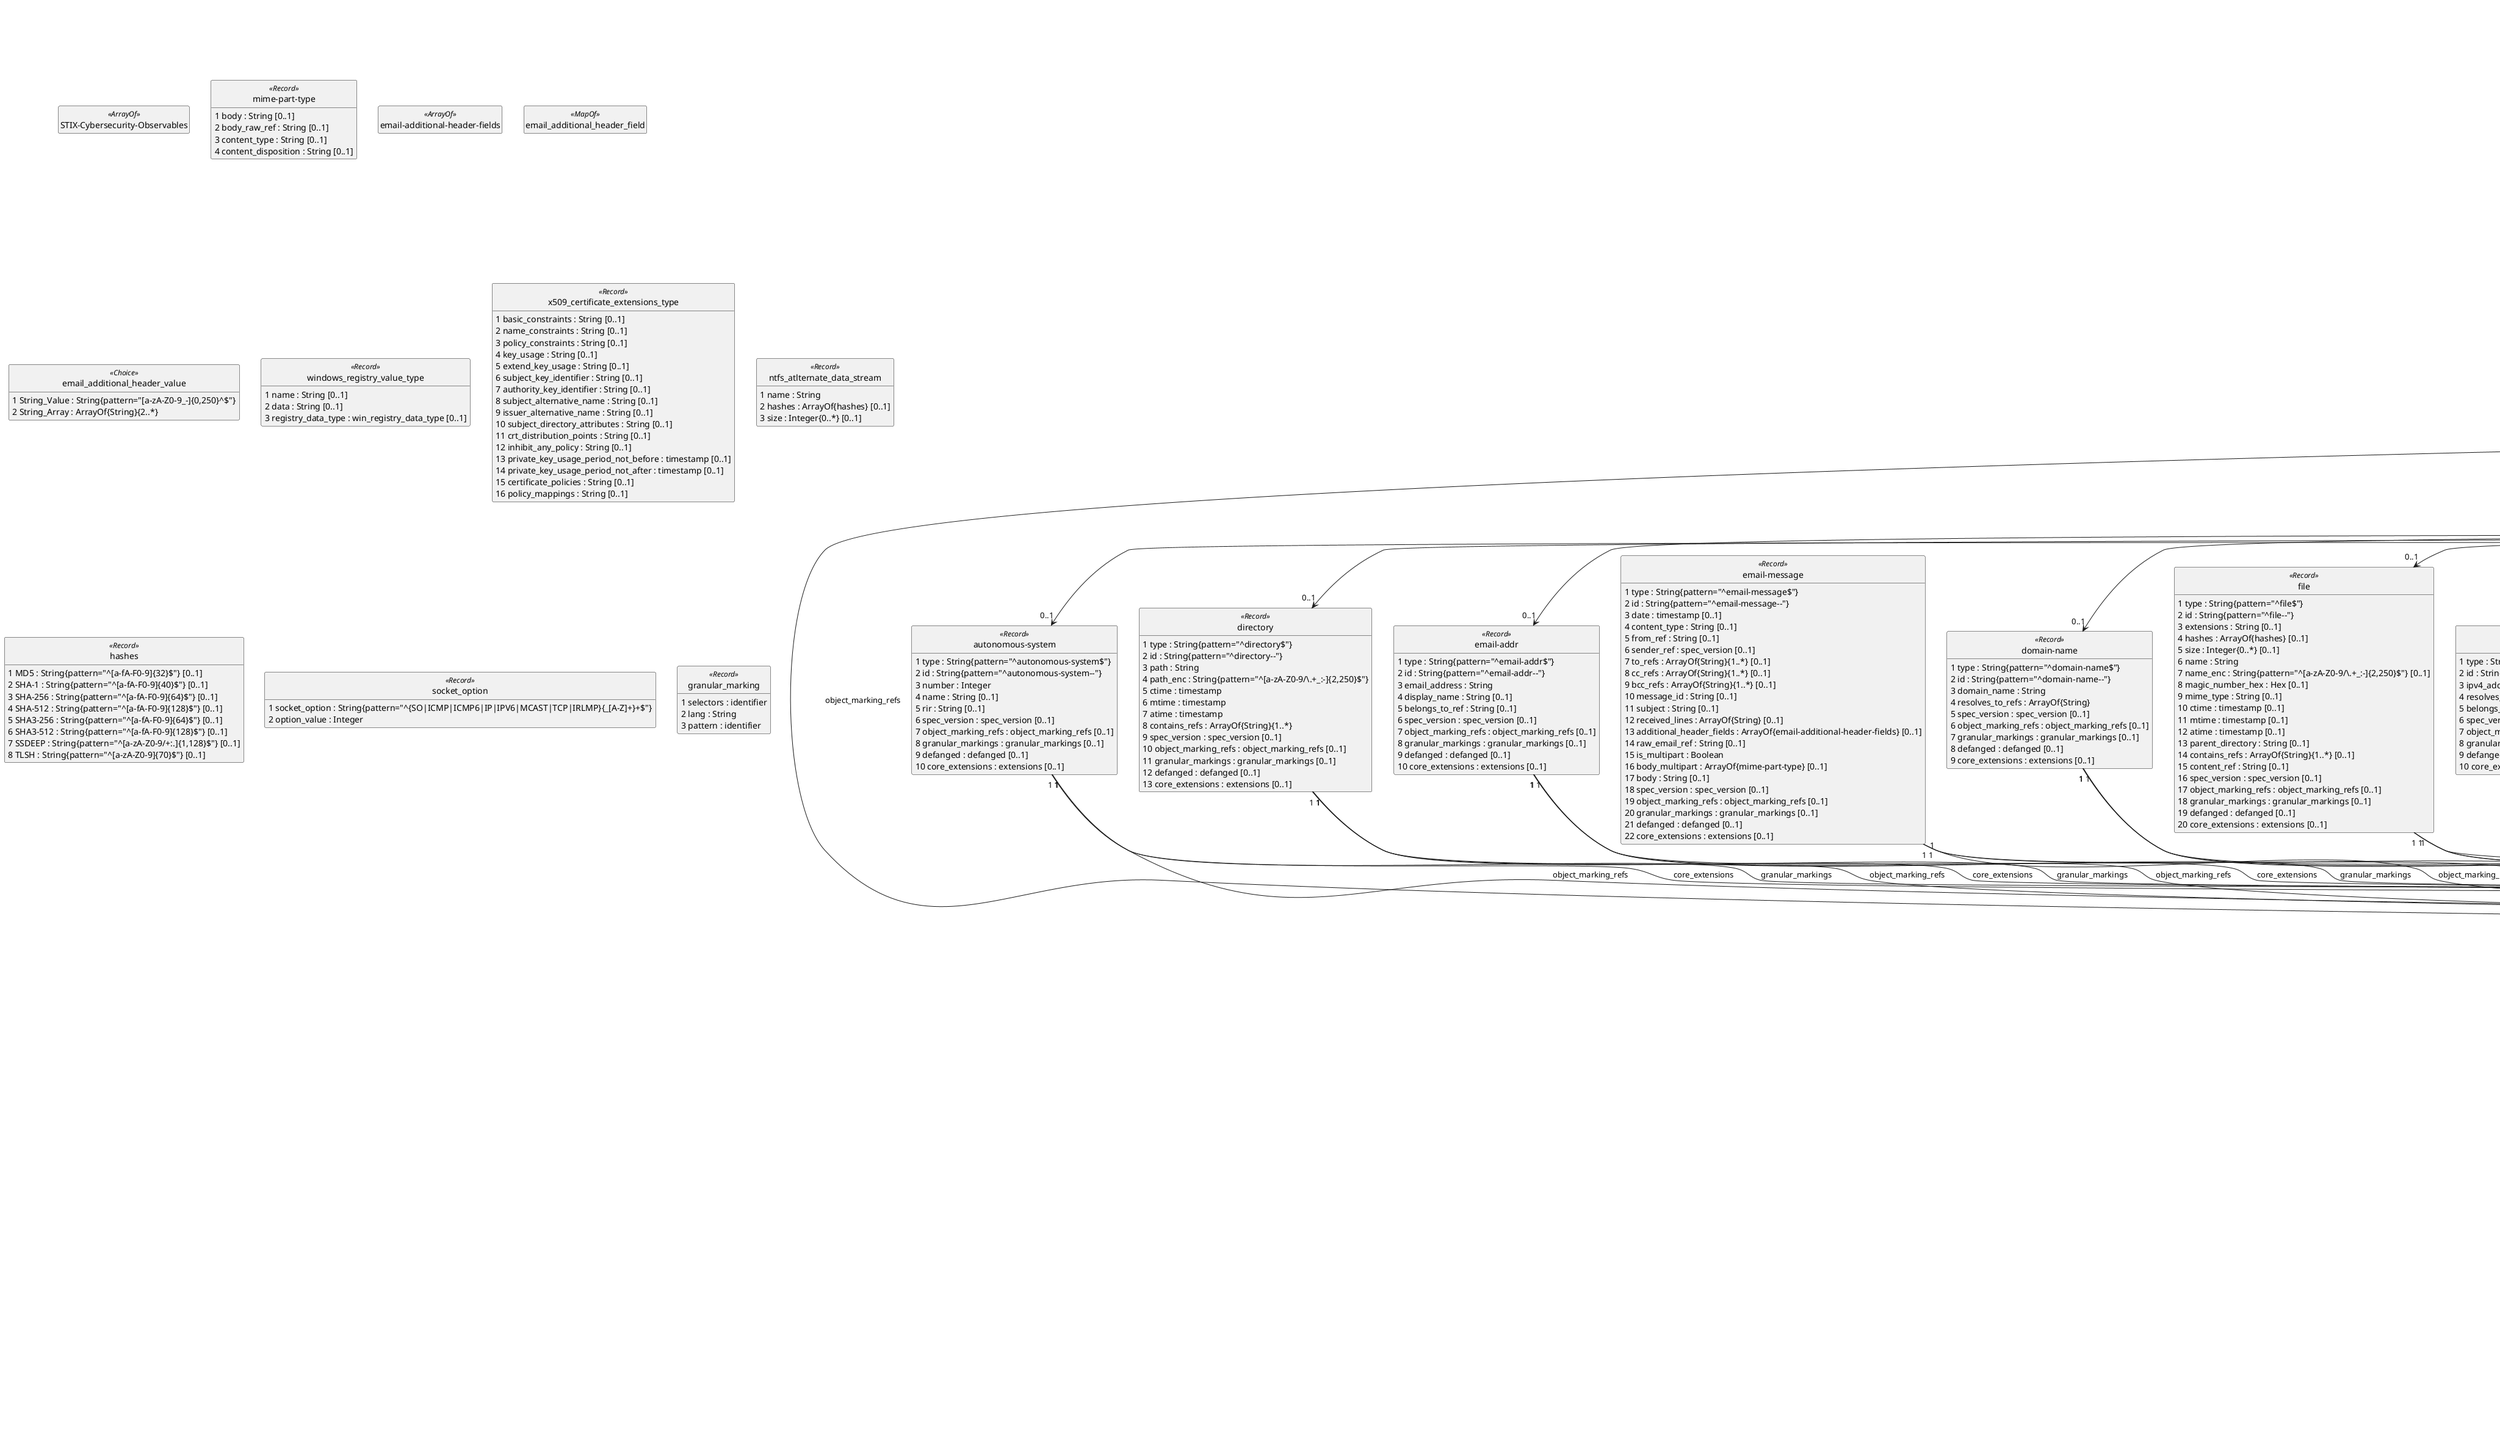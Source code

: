 @startuml
' package: https://openc2_stix_sco
' version: 0-wd01 
' title: STIX SCO Core jadn
' exports: ['STIX-Cybersecurity-Observables', 'SCO', 'artifact', 'autonomous_system', 'directory', 'domain_name', 'email_addr', 'email_message', 'file', 'ipv4_addr', 'ipv6_addr', 'mac_addr', 'mutex', 'network_traffic', 'process', 'software', 'url', 'user_account', 'windows_registry_key']
' config: {'$MaxBinary': 5555, '$MaxString': 5555, '$MaxElements': 555, '$Sys': '$', '$TypeName': '^[A-Za-z][-:_A-Za-z0-9]{0,63}$', '$FieldName': '^[A-Za-z][-:_A-Za-z0-9]{0,63}$', '$NSID': '^[A-Za-z][A-Za-z0-9]{0,7}$'}

' !theme spacelab
hide empty members
hide circle

class "STIX-Cybersecurity-Observables" as n0 <<ArrayOf>>
class "SCO" as n1 <<Choice>>
  n1 : 1 Artifact : artifact [0..1]
  n1 : 2 Autonomous-System : autonomous-system [0..1]
  n1 : 3 Directory : directory [0..1]
  n1 : 4 Domain-Name : domain-name [0..1]
  n1 : 5 Email-Addr : email-addr [0..1]
  n1 : 6 File : file [0..1]
  n1 : 7 IPv4-Addr : ipv4-addr [0..1]
  n1 : 8 IPv6-Addr : ipv6-addr [0..1]
  n1 : 9 Mac-Addr : mac-addr [0..1]
  n1 : 10 Mutex : mutex [0..1]
  n1 : 11 Network-Traffic : network-traffic [0..1]
  n1 : 12 Process : process [0..1]
  n1 : 13 Software : software [0..1]
  n1 : 14 URL : url [0..1]
  n1 : 15 User-Account : user-account [0..1]
  n1 : 16 Windows-Registry-Key : windows-registry-key [0..1]
  n1 : 17 X509-Certificate : x509-certificate [0..1]
class "artifact" as n2 <<Record>>
  n2 : 1 type : String{pattern="^artifact$"}
  n2 : 2 id : String{pattern="^artifact--"}
  n2 : 3 mime_type : String{pattern="^{application|audio|font|image|message|model|multipart|text|video}/[a-zA-Z0-9.+_-]+"}
  n2 : 4 payload_bin : Binary [0..1]
  n2 : 5 url : url
  n2 : 6 hashes : ArrayOf{hashes} [0..1]
  n2 : 7 encryption_algorithm : encryption_algorithm_enum [0..1]
  n2 : 8 decryption_key : String [0..1]
  n2 : 9 spec_version : spec_version [0..1]
  n2 : 10 object_marking_refs : object_marking_refs [0..1]
  n2 : 11 granular_markings : granular_markings [0..1]
  n2 : 12 defanged : defanged [0..1]
  n2 : 13 core_extensions : extensions [0..1]
class "autonomous-system" as n4 <<Record>>
  n4 : 1 type : String{pattern="^autonomous-system$"}
  n4 : 2 id : String{pattern="^autonomous-system--"}
  n4 : 3 number : Integer
  n4 : 4 name : String [0..1]
  n4 : 5 rir : String [0..1]
  n4 : 6 spec_version : spec_version [0..1]
  n4 : 7 object_marking_refs : object_marking_refs [0..1]
  n4 : 8 granular_markings : granular_markings [0..1]
  n4 : 9 defanged : defanged [0..1]
  n4 : 10 core_extensions : extensions [0..1]
class "directory" as n5 <<Record>>
  n5 : 1 type : String{pattern="^directory$"}
  n5 : 2 id : String{pattern="^directory--"}
  n5 : 3 path : String
  n5 : 4 path_enc : String{pattern="^[a-zA-Z0-9/\\.+_:-]{2,250}$"}
  n5 : 5 ctime : timestamp
  n5 : 6 mtime : timestamp
  n5 : 7 atime : timestamp
  n5 : 8 contains_refs : ArrayOf{String}{1..*}
  n5 : 9 spec_version : spec_version [0..1]
  n5 : 10 object_marking_refs : object_marking_refs [0..1]
  n5 : 11 granular_markings : granular_markings [0..1]
  n5 : 12 defanged : defanged [0..1]
  n5 : 13 core_extensions : extensions [0..1]
class "domain-name" as n6 <<Record>>
  n6 : 1 type : String{pattern="^domain-name$"}
  n6 : 2 id : String{pattern="^domain-name--"}
  n6 : 3 domain_name : String
  n6 : 4 resolves_to_refs : ArrayOf{String}
  n6 : 5 spec_version : spec_version [0..1]
  n6 : 6 object_marking_refs : object_marking_refs [0..1]
  n6 : 7 granular_markings : granular_markings [0..1]
  n6 : 8 defanged : defanged [0..1]
  n6 : 9 core_extensions : extensions [0..1]
class "email-addr" as n7 <<Record>>
  n7 : 1 type : String{pattern="^email-addr$"}
  n7 : 2 id : String{pattern="^email-addr--"}
  n7 : 3 email_address : String
  n7 : 4 display_name : String [0..1]
  n7 : 5 belongs_to_ref : String [0..1]
  n7 : 6 spec_version : spec_version [0..1]
  n7 : 7 object_marking_refs : object_marking_refs [0..1]
  n7 : 8 granular_markings : granular_markings [0..1]
  n7 : 9 defanged : defanged [0..1]
  n7 : 10 core_extensions : extensions [0..1]
class "email-message" as n8 <<Record>>
  n8 : 1 type : String{pattern="^email-message$"}
  n8 : 2 id : String{pattern="^email-message--"}
  n8 : 3 date : timestamp [0..1]
  n8 : 4 content_type : String [0..1]
  n8 : 5 from_ref : String [0..1]
  n8 : 6 sender_ref : spec_version [0..1]
  n8 : 7 to_refs : ArrayOf{String}{1..*} [0..1]
  n8 : 8 cc_refs : ArrayOf{String}{1..*} [0..1]
  n8 : 9 bcc_refs : ArrayOf{String}{1..*} [0..1]
  n8 : 10 message_id : String [0..1]
  n8 : 11 subject : String [0..1]
  n8 : 12 received_lines : ArrayOf{String} [0..1]
  n8 : 13 additional_header_fields : ArrayOf{email-additional-header-fields} [0..1]
  n8 : 14 raw_email_ref : String [0..1]
  n8 : 15 is_multipart : Boolean
  n8 : 16 body_multipart : ArrayOf{mime-part-type} [0..1]
  n8 : 17 body : String [0..1]
  n8 : 18 spec_version : spec_version [0..1]
  n8 : 19 object_marking_refs : object_marking_refs [0..1]
  n8 : 20 granular_markings : granular_markings [0..1]
  n8 : 21 defanged : defanged [0..1]
  n8 : 22 core_extensions : extensions [0..1]
class "file" as n9 <<Record>>
  n9 : 1 type : String{pattern="^file$"}
  n9 : 2 id : String{pattern="^file--"}
  n9 : 3 extensions : String [0..1]
  n9 : 4 hashes : ArrayOf{hashes} [0..1]
  n9 : 5 size : Integer{0..*} [0..1]
  n9 : 6 name : String
  n9 : 7 name_enc : String{pattern="^[a-zA-Z0-9/\\.+_:-]{2,250}$"} [0..1]
  n9 : 8 magic_number_hex : Hex [0..1]
  n9 : 9 mime_type : String [0..1]
  n9 : 10 ctime : timestamp [0..1]
  n9 : 11 mtime : timestamp [0..1]
  n9 : 12 atime : timestamp [0..1]
  n9 : 13 parent_directory : String [0..1]
  n9 : 14 contains_refs : ArrayOf{String}{1..*} [0..1]
  n9 : 15 content_ref : String [0..1]
  n9 : 16 spec_version : spec_version [0..1]
  n9 : 17 object_marking_refs : object_marking_refs [0..1]
  n9 : 18 granular_markings : granular_markings [0..1]
  n9 : 19 defanged : defanged [0..1]
  n9 : 20 core_extensions : extensions [0..1]
class "ipv4-addr" as n10 <<Record>>
  n10 : 1 type : String{pattern="^ipv4-addr$"}
  n10 : 2 id : String{pattern="^ipv4-addr--"}
  n10 : 3 ipv4_addr : String{pattern="^{{[0-9]|[1-9][0-9]|1[0-9]{2}|2[0-4][0-9]|25[0-5]}\\.}{3}{[0-9]|[1-9][0-9]|1[0-9]{2}|2[0-4][0-9]|25[0-5]}{\\/{3[0-2]|[1-2][0-9]|[0-9]}}?$"}{1..*}
  n10 : 4 resolves_to_refs : ArrayOf{String}
  n10 : 5 belongs_to_refs : String
  n10 : 6 spec_version : spec_version [0..1]
  n10 : 7 object_marking_refs : object_marking_refs [0..1]
  n10 : 8 granular_markings : granular_markings [0..1]
  n10 : 9 defanged : defanged [0..1]
  n10 : 10 core_extensions : extensions [0..1]
class "ipv6-addr" as n11 <<Record>>
  n11 : 1 type : String{pattern="^ipv6-addr$"}
  n11 : 2 id : String{pattern="^ipv6-addr--"}
  n11 : 3 ipv6_addr : String{pattern="^s*{{{[0-9A-Fa-f]{1,4}:}{7}{[0-9A-Fa-f]{1,4}|:}}|{{[0-9A-Fa-f]{1,4}:}{6}{:[0-9A-Fa-f]{1,4}|{{25[0-5]|2[0-4]d|1dd|[1-9]?d}{.{25[0-5]|2[0-4]d|1dd|[1-9]?d}}{3}}|:}}|{{[0-9A-Fa-f]{1,4}:}{5}{{{:[0-9A-Fa-f]{1,4}}{1,2}}|:{{25[0-5]|2[0-4]d|1dd|[1-9]?d}{.{25[0-5]|2[0-4]d|1dd|[1-9]?d}}{3}}|:}}|{{[0-9A-Fa-f]{1,4}:}{4}{{{:[0-9A-Fa-f]{1,4}}{1,3}}|{{:[0-9A-Fa-f]{1,4}}?:{{25[0-5]|2[0-4]d|1dd|[1-9]?d}{.{25[0-5]|2[0-4]d|1dd|[1-9]?d}}{3}}}|:}}|{{[0-9A-Fa-f]{1,4}:}{3}{{{:[0-9A-Fa-f]{1,4}}{1,4}}|{{:[0-9A-Fa-f]{1,4}}{0,2}:{{25[0-5]|2[0-4]d|1dd|[1-9]?d}{.{25[0-5]|2[0-4]d|1dd|[1-9]?d}}{3}}}|:}}|{{[0-9A-Fa-f]{1,4}:}{2}{{{:[0-9A-Fa-f]{1,4}}{1,5}}|{{:[0-9A-Fa-f]{1,4}}{0,3}:{{25[0-5]|2[0-4]d|1dd|[1-9]?d}{.{25[0-5]|2[0-4]d|1dd|[1-9]?d}}{3}}}|:}}|{{[0-9A-Fa-f]{1,4}:}{1}{{{:[0-9A-Fa-f]{1,4}}{1,6}}|{{:[0-9A-Fa-f]{1,4}}{0,4}:{{25[0-5]|2[0-4]d|1dd|[1-9]?d}{.{25[0-5]|2[0-4]d|1dd|[1-9]?d}}{3}}}|:}}|{:{{{:[0-9A-Fa-f]{1,4}}{1,7}}|{{:[0-9A-Fa-f]{1,4}}{0,5}:{{25[0-5]|2[0-4]d|1dd|[1-9]?d}{.{25[0-5]|2[0-4]d|1dd|[1-9]?d}}{3}}}|:}}}{%.+}?s*{\\/{12[0-8]|1[0-1][0-9]|[1-9][0-9]|[0-9]}}?$"}{1..*}
  n11 : 4 resolves_to_refs : ArrayOf{String}
  n11 : 5 belongs_to_refs : ArrayOf{String}
  n11 : 6 spec_version : spec_version [0..1]
  n11 : 7 object_marking_refs : object_marking_refs [0..1]
  n11 : 8 granular_markings : granular_markings [0..1]
  n11 : 9 defanged : defanged [0..1]
  n11 : 10 core_extensions : extensions [0..1]
class "mac-addr" as n12 <<Record>>
  n12 : 1 type : String{pattern="^mac-addr$"}
  n12 : 2 id : String{pattern="^mac-addr--"}
  n12 : 3 mac_address_value : String{pattern="^{[0-9a-f]{2}[:]}{5}{[0-9a-f]{2}}$"}
  n12 : 4 spec_version : spec_version [0..1]
  n12 : 5 object_marking_refs : object_marking_refs [0..1]
  n12 : 6 granular_markings : granular_markings [0..1]
  n12 : 7 defanged : defanged [0..1]
  n12 : 8 core_extensions : extensions [0..1]
class "mutex" as n13 <<Record>>
  n13 : 1 type : String{pattern="^mutex$"}
  n13 : 2 id : String{pattern="^mutex--"}
  n13 : 3 name : String
  n13 : 4 spec_version : spec_version [0..1]
  n13 : 5 object_marking_refs : object_marking_refs [0..1]
  n13 : 6 granular_markings : granular_markings [0..1]
  n13 : 7 defanged : defanged [0..1]
  n13 : 8 core_extensions : extensions [0..1]
class "network-traffic" as n14 <<Record>>
  n14 : 1 type : String{pattern="^network-traffic$"}
  n14 : 2 id : String{pattern="^network-traffic--"}
  n14 : 3 extensions : network_traffic_extensions_dictionary [0..1]
  n14 : 4 start : String{pattern="^[0-9]{4}-[0-9]{2}-[0-9]{2}T[0-9]{2}:[0-9]{2}:[0-9]{2}Z"}
  n14 : 5 stop : String{pattern="^[0-9]{4}-[0-9]{2}-[0-9]{2}T[0-9]{2}:[0-9]{2}:[0-9]{2}Z"}
  n14 : 6 is_active : Boolean
  n14 : 7 src_port : Integer{0..65535}
  n14 : 8 dst_port : Integer{0..65535} [0..1]
  n14 : 9 protocols : ArrayOf{String}{1..*}
  n14 : 10 src_byte_count : Integer [0..1]
  n14 : 11 dst_byte_count : Integer [0..1]
  n14 : 12 src_packets : Integer [0..1]
  n14 : 13 dst_packets : Integer [0..1]
  n14 : 14 ipfix : ipfix_choice [0..1]
  n14 : 15 src_payload_ref : String [0..1]
  n14 : 16 dst_payload_ref : String [0..1]
  n14 : 17 encapsulates_refs : ArrayOf{String}{1..*}
  n14 : 18 encapsulated_by_ref : String [0..1]
  n14 : 19 spec_version : spec_version [0..1]
  n14 : 20 object_marking_refs : object_marking_refs [0..1]
  n14 : 21 granular_markings : granular_markings [0..1]
  n14 : 22 defanged : defanged [0..1]
  n14 : 23 core_extensions : extensions [0..1]
class "ipfix_choice" as n15 <<Choice>>
  n15 : 1 ipfix_string : String
  n15 : 2 ipfix_integer : Integer
class "process" as n16 <<Record>>
  n16 : 1 type : String{pattern="^process$"}
  n16 : 2 id : String{pattern="^process--"}
  n16 : 3 extensions : process_extensions_dictionary [0..1]
  n16 : 4 is_hidden : Boolean [0..1]
  n16 : 5 pid : Integer [0..1]
  n16 : 6 created_time : timestamp [0..1]
  n16 : 7 cwd : String [0..1]
  n16 : 8 command_line : String [0..1]
  n16 : 9 environment_variables : ArrayOf{String} [0..1]
  n16 : 10 opened_connection_refs : String [0..1]
  n16 : 11 creator_user_ref : ArrayOf{String}{1..*} [0..1]
  n16 : 12 image_ref : String [0..1]
  n16 : 13 parent_ref : String [0..1]
  n16 : 14 child_refs : ArrayOf{String}{1..*} [0..1]
  n16 : 15 spec_version : spec_version [0..1]
  n16 : 16 object_marking_refs : object_marking_refs [0..1]
  n16 : 17 granular_markings : granular_markings [0..1]
  n16 : 18 defanged : defanged [0..1]
  n16 : 19 core_extensions : extensions [0..1]
class "software" as n17 <<Record>>
  n17 : 1 type : String{pattern="^software$"}
  n17 : 2 id : String
  n17 : 3 name : String{1..*}
  n17 : 4 cpe : String{pattern="cpe:2\\.3:[aho\\*\\-]{:{{{\\?*|\\*?}{[a-zA-Z0-9\\-\\._]|{\\\\[\\\\\\*\\?!\"#$$%&'\\{\\}\\+,/:;<=>@\\[\\]\\^`\\{\\|}~]}}+{\\?*|\\*?}}|[\\*\\-]}}{5}{:{{[a-zA-Z]{2,3}{-{[a-zA-Z]{2}|[0-9]{3}}}?}|[\\*\\-]}}{:{{{\\?*|\\*?}{[a-zA-Z0-9\\-\\._]|{\\\\[\\\\\\*\\?!\"#$$%&'\\{\\}\\+,/:;<=>@\\[\\]\\^`\\{\\|}~]}}+{\\?*|\\*?}}|[\\*\\-]}}{4}"}
  n17 : 5 swid : String
  n17 : 6 languages : ArrayOf{String}
  n17 : 7 vendor : String
  n17 : 8 version : String
  n17 : 9 spec_version : spec_version [0..1]
  n17 : 10 object_marking_refs : object_marking_refs [0..1]
  n17 : 11 granular_markings : granular_markings [0..1]
  n17 : 12 defanged : defanged [0..1]
  n17 : 13 core_extensions : extensions [0..1]
class "user-account" as n18 <<Record>>
  n18 : 1 type : String{pattern="^user-account$"}
  n18 : 2 id : String{pattern="^user-account--"}
  n18 : 3 user_account_extensions : user_account_extensions_dictionary [0..1]
  n18 : 4 user_id : String [0..1]
  n18 : 5 credential : String [0..1]
  n18 : 6 account_login : String [0..1]
  n18 : 7 account_type : String [0..1]
  n18 : 8 display_name : String [0..1]
  n18 : 9 is_service_account : Boolean [0..1]
  n18 : 10 is_privileged : Boolean [0..1]
  n18 : 11 can_escalate_privs : Boolean [0..1]
  n18 : 12 is_disabled : Boolean [0..1]
  n18 : 13 account_created : timestamp [0..1]
  n18 : 14 account_expires : timestamp [0..1]
  n18 : 15 credential_last_changed : timestamp [0..1]
  n18 : 16 account_first_login : timestamp [0..1]
  n18 : 17 account_last_login : timestamp [0..1]
  n18 : 18 spec_version : spec_version [0..1]
  n18 : 19 object_marking_refs : object_marking_refs [0..1]
  n18 : 20 granular_markings : granular_markings [0..1]
  n18 : 21 defanged : defanged [0..1]
  n18 : 22 core_extensions : extensions [0..1]
class "url" as n19 <<Record>>
  n19 : 1 type : String{pattern="^url$"}
  n19 : 2 id : String{pattern="^url"}
  n19 : 3 url_value : String{pattern="^{{[^:/?#]+}:}?{//{[^/?#]*}}?{[^?#]*}{\?{[^#]*}}?{#{.*}}?"}
  n19 : 4 spec_version : spec_version [0..1]
  n19 : 5 object_marking_refs : object_marking_refs [0..1]
  n19 : 6 granular_markings : granular_markings [0..1]
  n19 : 7 defanged : defanged [0..1]
  n19 : 8 core_extensions : extensions [0..1]
class "windows-registry-key" as n20 <<Record>>
  n20 : 1 type : String{pattern="^windows-registry-key$"}
  n20 : 2 id : String{pattern="^windows-registry-key--"}
  n20 : 3 key : String{pattern="^{{?!{{^|, }{HKLM|HKCC|HKCR|HKCU|HKU|hklm|hkcc|hkcr|hkcu|hku}}+$}.}*$"}
  n20 : 4 registry_values : ArrayOf{windows_registry_value_type} [0..1]
  n20 : 5 modified_time : timestamp [0..1]
  n20 : 6 creator_user_ref : String [0..1]
  n20 : 7 number_of_subkeys : Integer [0..1]
  n20 : 8 spec_version : spec_version [0..1]
  n20 : 9 object_marking_refs : object_marking_refs [0..1]
  n20 : 10 granular_markings : granular_markings [0..1]
  n20 : 11 defanged : defanged [0..1]
  n20 : 12 core_extensions : extensions [0..1]
class "x509-certificate" as n21 <<Record>>
  n21 : 1 type : String{pattern="^x509-certificate$"}
  n21 : 2 id : String{pattern="^x509-certificate--"}
  n21 : 3 is_self_signed : Boolean [0..1]
  n21 : 4 hashes : ArrayOf{hashes} [0..1]
  n21 : 5 version : String [0..1]
  n21 : 6 serial_number : String [0..1]
  n21 : 7 signature_algorithm : String [0..1]
  n21 : 8 issuer : String [0..1]
  n21 : 9 validity_not_before : timestamp [0..1]
  n21 : 10 validity_not_after : timestamp [0..1]
  n21 : 11 subject : spec_version [0..1]
  n21 : 12 subject_public_key_algorithm : String [0..1]
  n21 : 13 subject_public_key_modulus : String [0..1]
  n21 : 14 subject_public_key_extensions : Integer [0..1]
  n21 : 15 x509_v3_extensions : ArrayOf{x509_v3_extensions_type} [0..1]
  n21 : 16 spec_version : spec_version [0..1]
  n21 : 17 object_marking_refs : object_marking_refs [0..1]
  n21 : 18 granular_markings : granular_markings [0..1]
  n21 : 19 defanged : defanged [0..1]
  n21 : 20 core_extensions : extensions [0..1]
class "mime-part-type" as n22 <<Record>>
  n22 : 1 body : String [0..1]
  n22 : 2 body_raw_ref : String [0..1]
  n22 : 3 content_type : String [0..1]
  n22 : 4 content_disposition : String [0..1]
class "email-additional-header-fields" as n23 <<ArrayOf>>
class "email_additional_header_field" as n24 <<MapOf>>
class "email_additional_header_value" as n26 <<Choice>>
  n26 : 1 String_Value : String{pattern="[a-zA-Z0-9_-]{0,250}^$"}
  n26 : 2 String_Array : ArrayOf{String}{2..*}
class "windows_registry_value_type" as n27 <<Record>>
  n27 : 1 name : String [0..1]
  n27 : 2 data : String [0..1]
  n27 : 3 registry_data_type : win_registry_data_type [0..1]
class "x509_certificate_extensions_type" as n29 <<Record>>
  n29 : 1 basic_constraints : String [0..1]
  n29 : 2 name_constraints : String [0..1]
  n29 : 3 policy_constraints : String [0..1]
  n29 : 4 key_usage : String [0..1]
  n29 : 5 extend_key_usage : String [0..1]
  n29 : 6 subject_key_identifier : String [0..1]
  n29 : 7 authority_key_identifier : String [0..1]
  n29 : 8 subject_alternative_name : String [0..1]
  n29 : 9 issuer_alternative_name : String [0..1]
  n29 : 10 subject_directory_attributes : String [0..1]
  n29 : 11 crt_distribution_points : String [0..1]
  n29 : 12 inhibit_any_policy : String [0..1]
  n29 : 13 private_key_usage_period_not_before : timestamp [0..1]
  n29 : 14 private_key_usage_period_not_after : timestamp [0..1]
  n29 : 15 certificate_policies : String [0..1]
  n29 : 16 policy_mappings : String [0..1]
class "file_extensions_dictionary" as n30 <<Record>>
  n30 : 1 ntfs_ext : ntfs_ext [0..1]
class "ntfs_ext" as n31 <<Record>>
  n31 : 1 sid : String [0..1]
  n31 : 2 alternate_data_streams : ArrayOf{ntfs_atlternate_data_stream} [0..1]
class "ntfs_atlternate_data_stream" as n32 <<Record>>
  n32 : 1 name : String
  n32 : 2 hashes : ArrayOf{hashes} [0..1]
  n32 : 3 size : Integer{0..*} [0..1]
class "hashes" as n33 <<Record>>
  n33 : 1 MD5 : String{pattern="^[a-fA-F0-9]{32}$"} [0..1]
  n33 : 2 SHA-1 : String{pattern="^[a-fA-F0-9]{40}$"} [0..1]
  n33 : 3 SHA-256 : String{pattern="^[a-fA-F0-9]{64}$"} [0..1]
  n33 : 4 SHA-512 : String{pattern="^[a-fA-F0-9]{128}$"} [0..1]
  n33 : 5 SHA3-256 : String{pattern="^[a-fA-F0-9]{64}$"} [0..1]
  n33 : 6 SHA3-512 : String{pattern="^[a-fA-F0-9]{128}$"} [0..1]
  n33 : 7 SSDEEP : String{pattern="^[a-zA-Z0-9/+:.]{1,128}$"} [0..1]
  n33 : 8 TLSH : String{pattern="^[a-zA-Z0-9]{70}$"} [0..1]
class "network_traffic_extensions_dictionary" as n34 <<Record>>
  n34 : 1 http_request_ext : http_request_ext [0..1]
  n34 : 2 icmp_ext : icmp_ext [0..1]
  n34 : 3 socket_ext : socket_ext [0..1]
  n34 : 4 tcp_ext : tcp_ext [0..1]
class "http_request_ext" as n35 <<Record>>
  n35 : 1 request_method : String
  n35 : 2 request_value : String
  n35 : 3 request_version : String [0..1]
  n35 : 4 request_header : ArrayOf{String} [0..1]
  n35 : 5 message_body_length : String [0..1]
  n35 : 6 message_body_data_ref : String [0..1]
class "icmp_ext" as n36 <<Record>>
  n36 : 1 icmp_type_hex : Hex
  n36 : 2 icmp_code_hex : Hex
class "socket_ext" as n37 <<Record>>
  n37 : 1 address_family : address_family
  n37 : 2 is_blocking : Boolean [0..1]
  n37 : 3 is_listening : String [0..1]
  n37 : 4 options : ArrayOf{socket_option} [0..1]
  n37 : 5 socket_type : socket_type [0..1]
  n37 : 6 socket_descriptor : Integer{0..*} [0..1]
  n37 : 7 socket_handle : Integer [0..1]
class "tcp_ext" as n38 <<Record>>
  n38 : 1 src_flags_hex : Hex
  n38 : 2 dst_flags_hex : Hex
class "socket_option" as n40 <<Record>>
  n40 : 1 socket_option : String{pattern="^{SO|ICMP|ICMP6|IP|IPV6|MCAST|TCP|IRLMP}{_[A-Z]+}+$"}
  n40 : 2 option_value : Integer
class "user_account_extensions_dictionary" as n42 <<Record>>
  n42 : 1 unix_account_ext : unix_account_ext [0..1]
class "unix_account_ext" as n43 <<Record>>
  n43 : 1 gid : Number [0..1]
class "process_extensions_dictionary" as n44 <<Record>>
  n44 : 1 windows_proccess_extension : windows_proccess_extension [0..1]
  n44 : 2 windows_service_ext : windows_service_ext [0..1]
class "windows_proccess_extension" as n45 <<Record>>
  n45 : 1 aslr_enabled : Boolean [0..1]
  n45 : 2 dep_enabled : Boolean [0..1]
  n45 : 3 priority : String [0..1]
  n45 : 4 owner_sid : String [0..1]
  n45 : 5 window_title : String [0..1]
  n45 : 6 startup_info : startup_info_dictionary [0..1]
  n45 : 7 integrity_level : windows_integrity_level_enum [0..1]
class "startup_info_dictionary" as n46 <<Array>>
  n46 : 1  : String [0..1]
  n46 : 2  : String [0..1]
  n46 : 3  : String [0..1]
  n46 : 4  : String [0..1]
  n46 : 5  : String [0..1]
  n46 : 6  : String [0..1]
  n46 : 7  : String [0..1]
  n46 : 8  : String [0..1]
  n46 : 9  : Null [0..1]
  n46 : 10  : Null [0..1]
  n46 : 11  : Integer [0..1]
  n46 : 12  : Integer [0..1]
  n46 : 13  : Integer [0..1]
  n46 : 14  : Integer [0..1]
  n46 : 15  : Integer [0..1]
  n46 : 16  : Integer [0..1]
  n46 : 17  : Integer [0..1]
  n46 : 18  : Integer{0..0} [0..1]
class "windows_service_ext" as n51 <<Record>>
  n51 : 1 service_name : String [0..1]
  n51 : 2 descriptions : ArrayOf{String}{1..*} [0..1]
  n51 : 3 display_name : String [0..1]
  n51 : 4 group_name : String [0..1]
  n51 : 5 start_type : start_type [0..1]
  n51 : 6 service_dll_refs : ArrayOf{String} [0..1]
  n51 : 7 service_type : service_type [0..1]
  n51 : 8 service_status : service_status [0..1]
class "object_marking_refs" as n54 <<ArrayOf>>
class "granular_marking" as n55 <<Record>>
  n55 : 1 selectors : identifier
  n55 : 2 lang : String
  n55 : 3 pattern : identifier
class "granular_markings" as n56 <<ArrayOf>>
class "extensions" as n59 <<Record>>
  n59 : 1 extension : String{pattern="^{[a-z][a-z0-9]*}+{-[a-z0-9]+}*\\-ext$"}
  n59 : 2 extension_definition : extension
class "properties" as n60 <<Array>>
  n60 : 1  : Binary [0..1]
  n60 : 2  : Hex [0..1]
  n60 : 3  : ArrayOf{String}{1..*} [0..1]
  n60 : 4  : String [0..1]
  n60 : 5  : Integer [0..1]
  n60 : 6  : Boolean [0..1]
  n60 : 7  : Number [0..1]
  n60 : 8  : extensions [0..1]
class "extension" as n61 <<Record>>
  n61 : 1 extension_type : extension_type_enum
  n61 : 2 properties : properties
  n1 "1 "--> "0..1" n2 : Artifact
  n1 "1 "--> "0..1" n4 : Autonomous-System
  n1 "1 "--> "0..1" n5 : Directory
  n1 "1 "--> "0..1" n6 : Domain-Name
  n1 "1 "--> "0..1" n7 : Email-Addr
  n1 "1 "--> "0..1" n9 : File
  n1 "1 "--> "0..1" n10 : IPv4-Addr
  n1 "1 "--> "0..1" n11 : IPv6-Addr
  n1 "1 "--> "0..1" n12 : Mac-Addr
  n1 "1 "--> "0..1" n13 : Mutex
  n1 "1 "--> "0..1" n14 : Network-Traffic
  n1 "1 "--> "0..1" n16 : Process
  n1 "1 "--> "0..1" n17 : Software
  n1 "1 "--> "0..1" n19 : URL
  n1 "1 "--> "0..1" n18 : User-Account
  n1 "1 "--> "0..1" n20 : Windows-Registry-Key
  n1 "1 "--> "0..1" n21 : X509-Certificate
  n2 "1 "--> "1" n19 : url
  n2 "1 "--> "0..1" n54 : object_marking_refs
  n2 "1 "--> "0..1" n56 : granular_markings
  n2 "1 "--> "0..1" n59 : core_extensions
  n4 "1 "--> "0..1" n54 : object_marking_refs
  n4 "1 "--> "0..1" n56 : granular_markings
  n4 "1 "--> "0..1" n59 : core_extensions
  n5 "1 "--> "0..1" n54 : object_marking_refs
  n5 "1 "--> "0..1" n56 : granular_markings
  n5 "1 "--> "0..1" n59 : core_extensions
  n6 "1 "--> "0..1" n54 : object_marking_refs
  n6 "1 "--> "0..1" n56 : granular_markings
  n6 "1 "--> "0..1" n59 : core_extensions
  n7 "1 "--> "0..1" n54 : object_marking_refs
  n7 "1 "--> "0..1" n56 : granular_markings
  n7 "1 "--> "0..1" n59 : core_extensions
  n8 "1 "--> "0..1" n54 : object_marking_refs
  n8 "1 "--> "0..1" n56 : granular_markings
  n8 "1 "--> "0..1" n59 : core_extensions
  n9 "1 "--> "0..1" n54 : object_marking_refs
  n9 "1 "--> "0..1" n56 : granular_markings
  n9 "1 "--> "0..1" n59 : core_extensions
  n10 "1 "--> "0..1" n54 : object_marking_refs
  n10 "1 "--> "0..1" n56 : granular_markings
  n10 "1 "--> "0..1" n59 : core_extensions
  n11 "1 "--> "0..1" n54 : object_marking_refs
  n11 "1 "--> "0..1" n56 : granular_markings
  n11 "1 "--> "0..1" n59 : core_extensions
  n12 "1 "--> "0..1" n54 : object_marking_refs
  n12 "1 "--> "0..1" n56 : granular_markings
  n12 "1 "--> "0..1" n59 : core_extensions
  n13 "1 "--> "0..1" n54 : object_marking_refs
  n13 "1 "--> "0..1" n56 : granular_markings
  n13 "1 "--> "0..1" n59 : core_extensions
  n14 "1 "--> "0..1" n34 : extensions
  n14 "1 "--> "0..1" n15 : ipfix
  n14 "1 "--> "0..1" n54 : object_marking_refs
  n14 "1 "--> "0..1" n56 : granular_markings
  n14 "1 "--> "0..1" n59 : core_extensions
  n16 "1 "--> "0..1" n44 : extensions
  n16 "1 "--> "0..1" n54 : object_marking_refs
  n16 "1 "--> "0..1" n56 : granular_markings
  n16 "1 "--> "0..1" n59 : core_extensions
  n17 "1 "--> "0..1" n54 : object_marking_refs
  n17 "1 "--> "0..1" n56 : granular_markings
  n17 "1 "--> "0..1" n59 : core_extensions
  n18 "1 "--> "0..1" n42 : user_account_extensions
  n18 "1 "--> "0..1" n54 : object_marking_refs
  n18 "1 "--> "0..1" n56 : granular_markings
  n18 "1 "--> "0..1" n59 : core_extensions
  n19 "1 "--> "0..1" n54 : object_marking_refs
  n19 "1 "--> "0..1" n56 : granular_markings
  n19 "1 "--> "0..1" n59 : core_extensions
  n20 "1 "--> "0..1" n54 : object_marking_refs
  n20 "1 "--> "0..1" n56 : granular_markings
  n20 "1 "--> "0..1" n59 : core_extensions
  n21 "1 "--> "0..1" n54 : object_marking_refs
  n21 "1 "--> "0..1" n56 : granular_markings
  n21 "1 "--> "0..1" n59 : core_extensions
  n30 "1 "--> "0..1" n31 : ntfs_ext
  n34 "1 "--> "0..1" n35 : http_request_ext
  n34 "1 "--> "0..1" n36 : icmp_ext
  n34 "1 "--> "0..1" n37 : socket_ext
  n34 "1 "--> "0..1" n38 : tcp_ext
  n42 "1 "--> "0..1" n43 : unix_account_ext
  n44 "1 "--> "0..1" n45 : windows_proccess_extension
  n44 "1 "--> "0..1" n51 : windows_service_ext
  n45 "1 "--> "0..1" n46 : startup_info
  n59 "1 "--> "1" n61 : extension_definition
  n60 "1 "--> "0..1" n59 : object
  n61 "1 "--> "1" n60 : properties
@enduml